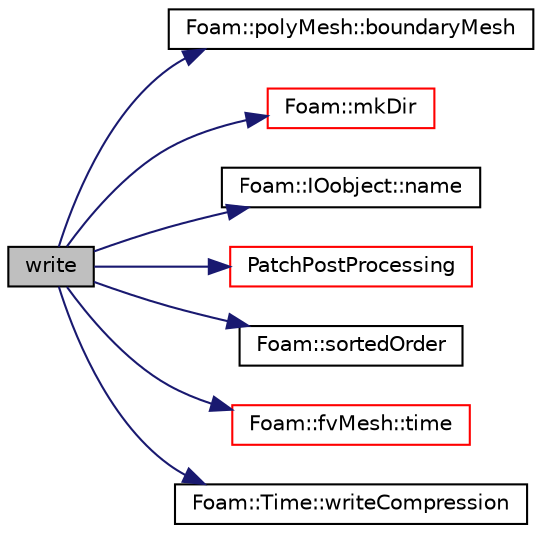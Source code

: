 digraph "write"
{
  bgcolor="transparent";
  edge [fontname="Helvetica",fontsize="10",labelfontname="Helvetica",labelfontsize="10"];
  node [fontname="Helvetica",fontsize="10",shape=record];
  rankdir="LR";
  Node67 [label="write",height=0.2,width=0.4,color="black", fillcolor="grey75", style="filled", fontcolor="black"];
  Node67 -> Node68 [color="midnightblue",fontsize="10",style="solid",fontname="Helvetica"];
  Node68 [label="Foam::polyMesh::boundaryMesh",height=0.2,width=0.4,color="black",URL="$a28565.html#a9f2b68c134340291eda6197f47f25484",tooltip="Return boundary mesh. "];
  Node67 -> Node69 [color="midnightblue",fontsize="10",style="solid",fontname="Helvetica"];
  Node69 [label="Foam::mkDir",height=0.2,width=0.4,color="red",URL="$a21851.html#a2ae410f2311adf94d66451b7423fdf4e",tooltip="Make a directory and return an error if it could not be created. "];
  Node67 -> Node125 [color="midnightblue",fontsize="10",style="solid",fontname="Helvetica"];
  Node125 [label="Foam::IOobject::name",height=0.2,width=0.4,color="black",URL="$a27249.html#acc80e00a8ac919288fb55bd14cc88bf6",tooltip="Return name. "];
  Node67 -> Node126 [color="midnightblue",fontsize="10",style="solid",fontname="Helvetica"];
  Node126 [label="PatchPostProcessing",height=0.2,width=0.4,color="red",URL="$a25125.html#a39d7727e0fbc503605e0e3e4ef6b79e9",tooltip="Construct from dictionary. "];
  Node67 -> Node137 [color="midnightblue",fontsize="10",style="solid",fontname="Helvetica"];
  Node137 [label="Foam::sortedOrder",height=0.2,width=0.4,color="black",URL="$a21851.html#acf128ea037506c14446998bb7ca39264",tooltip="Generate the (stable) sort order for the list. "];
  Node67 -> Node138 [color="midnightblue",fontsize="10",style="solid",fontname="Helvetica"];
  Node138 [label="Foam::fvMesh::time",height=0.2,width=0.4,color="red",URL="$a23593.html#a0d94096809fe3376b29a2a29ca11bb18",tooltip="Return the top-level database. "];
  Node67 -> Node140 [color="midnightblue",fontsize="10",style="solid",fontname="Helvetica"];
  Node140 [label="Foam::Time::writeCompression",height=0.2,width=0.4,color="black",URL="$a27457.html#ad28959e6d17fd643767c0a52505f4636",tooltip="Default write compression. "];
}
